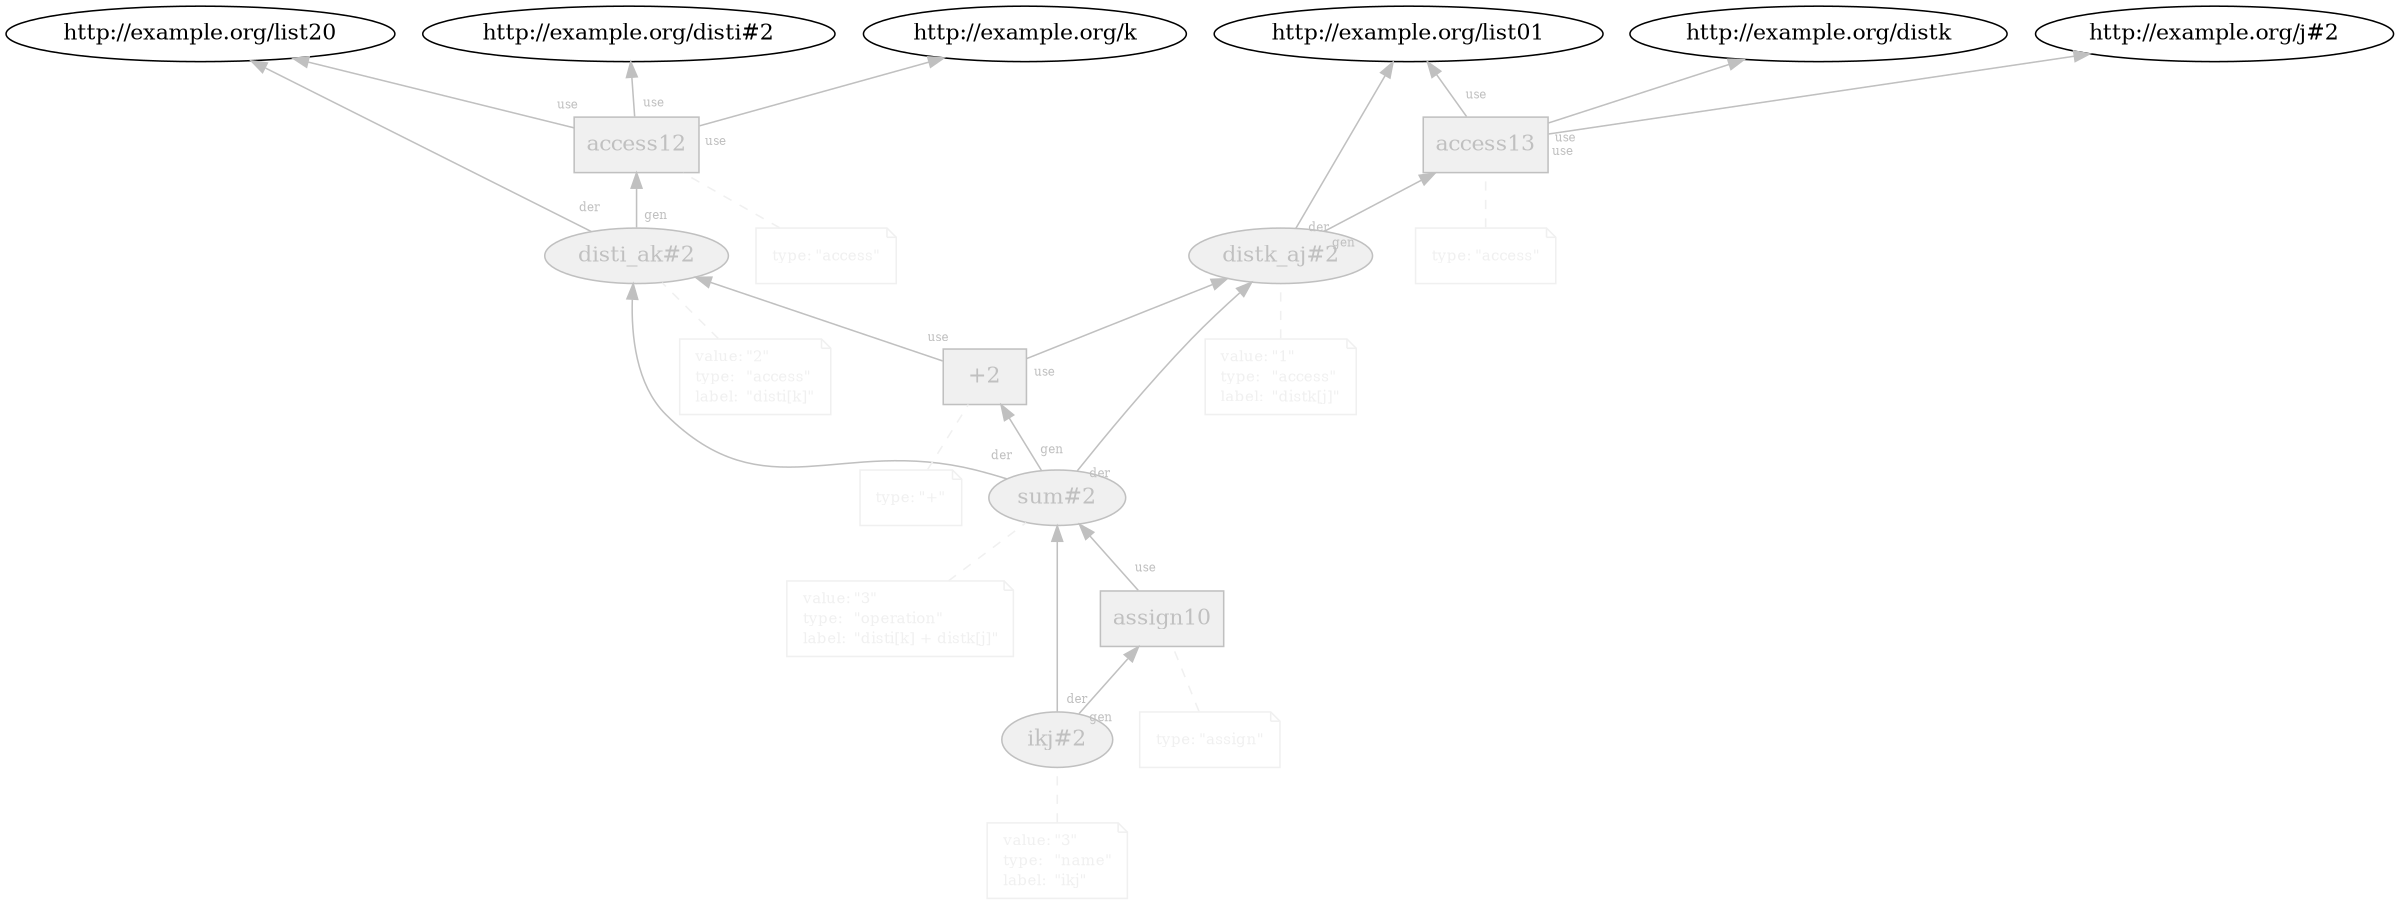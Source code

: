 digraph "PROV" { size="16,12"; rankdir="BT";
"http://example.org/disti_ak#2" [fillcolor="#F0F0F0",color="gray",style="filled",label="disti_ak#2",URL="http://example.org/disti_ak#2",fontcolor="gray"]
"-attrs0" [color="#F0F0F0",shape="note",fontsize="10",fontcolor="black",label=<<TABLE cellpadding="0" border="0">
	<TR>
	    <TD align="left"><font color="#F0F0F0">value:</font></TD>
	    <TD align="left"><font color="#F0F0F0">&quot;2&quot;</font></TD>
	</TR>
	<TR>
	    <TD align="left"><font color="#F0F0F0">type:</font></TD>
	    <TD align="left"><font color="#F0F0F0">&quot;access&quot;</font></TD>
	</TR>
	<TR>
	    <TD align="left"><font color="#F0F0F0">label:</font></TD>
	    <TD align="left"><font color="#F0F0F0">&quot;disti[k]&quot;</font></TD>
	</TR>
</TABLE>>]
"-attrs0" -> "http://example.org/disti_ak#2" [color="#F0F0F0",style="dashed",arrowhead="none"]
"http://example.org/access12" [fillcolor="#F0F0F0",color="gray",shape="polygon",sides="4",style="filled",label="access12",URL="http://example.org/access12",fontcolor="gray"]
"-attrs1" [color="#F0F0F0",shape="note",fontsize="10",fontcolor="black",label=<<TABLE cellpadding="0" border="0">
	<TR>
	    <TD align="left"><font color="#F0F0F0">type:</font></TD>
	    <TD align="left"><font color="#F0F0F0">&quot;access&quot;</font></TD>
	</TR>
</TABLE>>]
"-attrs1" -> "http://example.org/access12" [color="#F0F0F0",style="dashed",arrowhead="none"]
"http://example.org/access12" -> "http://example.org/list20" [labelfontsize="8",labeldistance="1.5",color="gray",labelangle="60.0",rotation="20",taillabel="use",fontcolor="gray"]
"http://example.org/disti_ak#2" -> "http://example.org/list20" [labelfontsize="8",labeldistance="1.5",color="gray",labelangle="60.0",rotation="20",taillabel="der",fontcolor="gray"]
"http://example.org/disti_ak#2" -> "http://example.org/access12" [labelfontsize="8",labeldistance="1.5",color="gray",labelangle="60.0",rotation="20",taillabel="gen",fontcolor="gray"]
"http://example.org/access12" -> "http://example.org/disti#2" [labelfontsize="8",labeldistance="1.5",color="gray",labelangle="60.0",rotation="20",taillabel="use",fontcolor="gray"]
"http://example.org/access12" -> "http://example.org/k" [labelfontsize="8",labeldistance="1.5",color="gray",labelangle="60.0",rotation="20",taillabel="use",fontcolor="gray"]
"http://example.org/distk_aj#2" [fillcolor="#F0F0F0",color="gray",style="filled",label="distk_aj#2",URL="http://example.org/distk_aj#2",fontcolor="gray"]
"-attrs2" [color="#F0F0F0",shape="note",fontsize="10",fontcolor="black",label=<<TABLE cellpadding="0" border="0">
	<TR>
	    <TD align="left"><font color="#F0F0F0">value:</font></TD>
	    <TD align="left"><font color="#F0F0F0">&quot;1&quot;</font></TD>
	</TR>
	<TR>
	    <TD align="left"><font color="#F0F0F0">type:</font></TD>
	    <TD align="left"><font color="#F0F0F0">&quot;access&quot;</font></TD>
	</TR>
	<TR>
	    <TD align="left"><font color="#F0F0F0">label:</font></TD>
	    <TD align="left"><font color="#F0F0F0">&quot;distk[j]&quot;</font></TD>
	</TR>
</TABLE>>]
"-attrs2" -> "http://example.org/distk_aj#2" [color="#F0F0F0",style="dashed",arrowhead="none"]
"http://example.org/access13" [fillcolor="#F0F0F0",color="gray",shape="polygon",sides="4",style="filled",label="access13",URL="http://example.org/access13",fontcolor="gray"]
"-attrs3" [color="#F0F0F0",shape="note",fontsize="10",fontcolor="black",label=<<TABLE cellpadding="0" border="0">
	<TR>
	    <TD align="left"><font color="#F0F0F0">type:</font></TD>
	    <TD align="left"><font color="#F0F0F0">&quot;access&quot;</font></TD>
	</TR>
</TABLE>>]
"-attrs3" -> "http://example.org/access13" [color="#F0F0F0",style="dashed",arrowhead="none"]
"http://example.org/access13" -> "http://example.org/list01" [labelfontsize="8",labeldistance="1.5",color="gray",labelangle="60.0",rotation="20",taillabel="use",fontcolor="gray"]
"http://example.org/distk_aj#2" -> "http://example.org/list01" [labelfontsize="8",labeldistance="1.5",color="gray",labelangle="60.0",rotation="20",taillabel="der",fontcolor="gray"]
"http://example.org/distk_aj#2" -> "http://example.org/access13" [labelfontsize="8",labeldistance="1.5",color="gray",labelangle="60.0",rotation="20",taillabel="gen",fontcolor="gray"]
"http://example.org/access13" -> "http://example.org/distk" [labelfontsize="8",labeldistance="1.5",color="gray",labelangle="60.0",rotation="20",taillabel="use",fontcolor="gray"]
"http://example.org/access13" -> "http://example.org/j#2" [labelfontsize="8",labeldistance="1.5",color="gray",labelangle="60.0",rotation="20",taillabel="use",fontcolor="gray"]
"http://example.org/sum#2" [fillcolor="#F0F0F0",color="gray",style="filled",label="sum#2",URL="http://example.org/sum#2",fontcolor="gray"]
"-attrs4" [color="#F0F0F0",shape="note",fontsize="10",fontcolor="black",label=<<TABLE cellpadding="0" border="0">
	<TR>
	    <TD align="left"><font color="#F0F0F0">value:</font></TD>
	    <TD align="left"><font color="#F0F0F0">&quot;3&quot;</font></TD>
	</TR>
	<TR>
	    <TD align="left"><font color="#F0F0F0">type:</font></TD>
	    <TD align="left"><font color="#F0F0F0">&quot;operation&quot;</font></TD>
	</TR>
	<TR>
	    <TD align="left"><font color="#F0F0F0">label:</font></TD>
	    <TD align="left"><font color="#F0F0F0">&quot;disti[k] + distk[j]&quot;</font></TD>
	</TR>
</TABLE>>]
"-attrs4" -> "http://example.org/sum#2" [color="#F0F0F0",style="dashed",arrowhead="none"]
"http://example.org/+2" [fillcolor="#F0F0F0",color="gray",shape="polygon",sides="4",style="filled",label="+2",URL="http://example.org/+2",fontcolor="gray"]
"-attrs5" [color="#F0F0F0",shape="note",fontsize="10",fontcolor="black",label=<<TABLE cellpadding="0" border="0">
	<TR>
	    <TD align="left"><font color="#F0F0F0">type:</font></TD>
	    <TD align="left"><font color="#F0F0F0">&quot;+&quot;</font></TD>
	</TR>
</TABLE>>]
"-attrs5" -> "http://example.org/+2" [color="#F0F0F0",style="dashed",arrowhead="none"]
"http://example.org/+2" -> "http://example.org/disti_ak#2" [labelfontsize="8",labeldistance="1.5",color="gray",labelangle="60.0",rotation="20",taillabel="use",fontcolor="gray"]
"http://example.org/sum#2" -> "http://example.org/disti_ak#2" [labelfontsize="8",labeldistance="1.5",color="gray",labelangle="60.0",rotation="20",taillabel="der",fontcolor="gray"]
"http://example.org/+2" -> "http://example.org/distk_aj#2" [labelfontsize="8",labeldistance="1.5",color="gray",labelangle="60.0",rotation="20",taillabel="use",fontcolor="gray"]
"http://example.org/sum#2" -> "http://example.org/distk_aj#2" [labelfontsize="8",labeldistance="1.5",color="gray",labelangle="60.0",rotation="20",taillabel="der",fontcolor="gray"]
"http://example.org/sum#2" -> "http://example.org/+2" [labelfontsize="8",labeldistance="1.5",color="gray",labelangle="60.0",rotation="20",taillabel="gen",fontcolor="gray"]
"http://example.org/ikj#2" [fillcolor="#F0F0F0",color="gray",style="filled",label="ikj#2",URL="http://example.org/ikj#2",fontcolor="gray"]
"-attrs6" [color="#F0F0F0",shape="note",fontsize="10",fontcolor="black",label=<<TABLE cellpadding="0" border="0">
	<TR>
	    <TD align="left"><font color="#F0F0F0">value:</font></TD>
	    <TD align="left"><font color="#F0F0F0">&quot;3&quot;</font></TD>
	</TR>
	<TR>
	    <TD align="left"><font color="#F0F0F0">type:</font></TD>
	    <TD align="left"><font color="#F0F0F0">&quot;name&quot;</font></TD>
	</TR>
	<TR>
	    <TD align="left"><font color="#F0F0F0">label:</font></TD>
	    <TD align="left"><font color="#F0F0F0">&quot;ikj&quot;</font></TD>
	</TR>
</TABLE>>]
"-attrs6" -> "http://example.org/ikj#2" [color="#F0F0F0",style="dashed",arrowhead="none"]
"http://example.org/assign10" [fillcolor="#F0F0F0",color="gray",shape="polygon",sides="4",style="filled",label="assign10",URL="http://example.org/assign10",fontcolor="gray"]
"-attrs7" [color="#F0F0F0",shape="note",fontsize="10",fontcolor="black",label=<<TABLE cellpadding="0" border="0">
	<TR>
	    <TD align="left"><font color="#F0F0F0">type:</font></TD>
	    <TD align="left"><font color="#F0F0F0">&quot;assign&quot;</font></TD>
	</TR>
</TABLE>>]
"-attrs7" -> "http://example.org/assign10" [color="#F0F0F0",style="dashed",arrowhead="none"]
"http://example.org/assign10" -> "http://example.org/sum#2" [labelfontsize="8",labeldistance="1.5",color="gray",labelangle="60.0",rotation="20",taillabel="use",fontcolor="gray"]
"http://example.org/ikj#2" -> "http://example.org/sum#2" [labelfontsize="8",labeldistance="1.5",color="gray",labelangle="60.0",rotation="20",taillabel="der",fontcolor="gray"]
"http://example.org/ikj#2" -> "http://example.org/assign10" [labelfontsize="8",labeldistance="1.5",color="gray",labelangle="60.0",rotation="20",taillabel="gen",fontcolor="gray"]
}